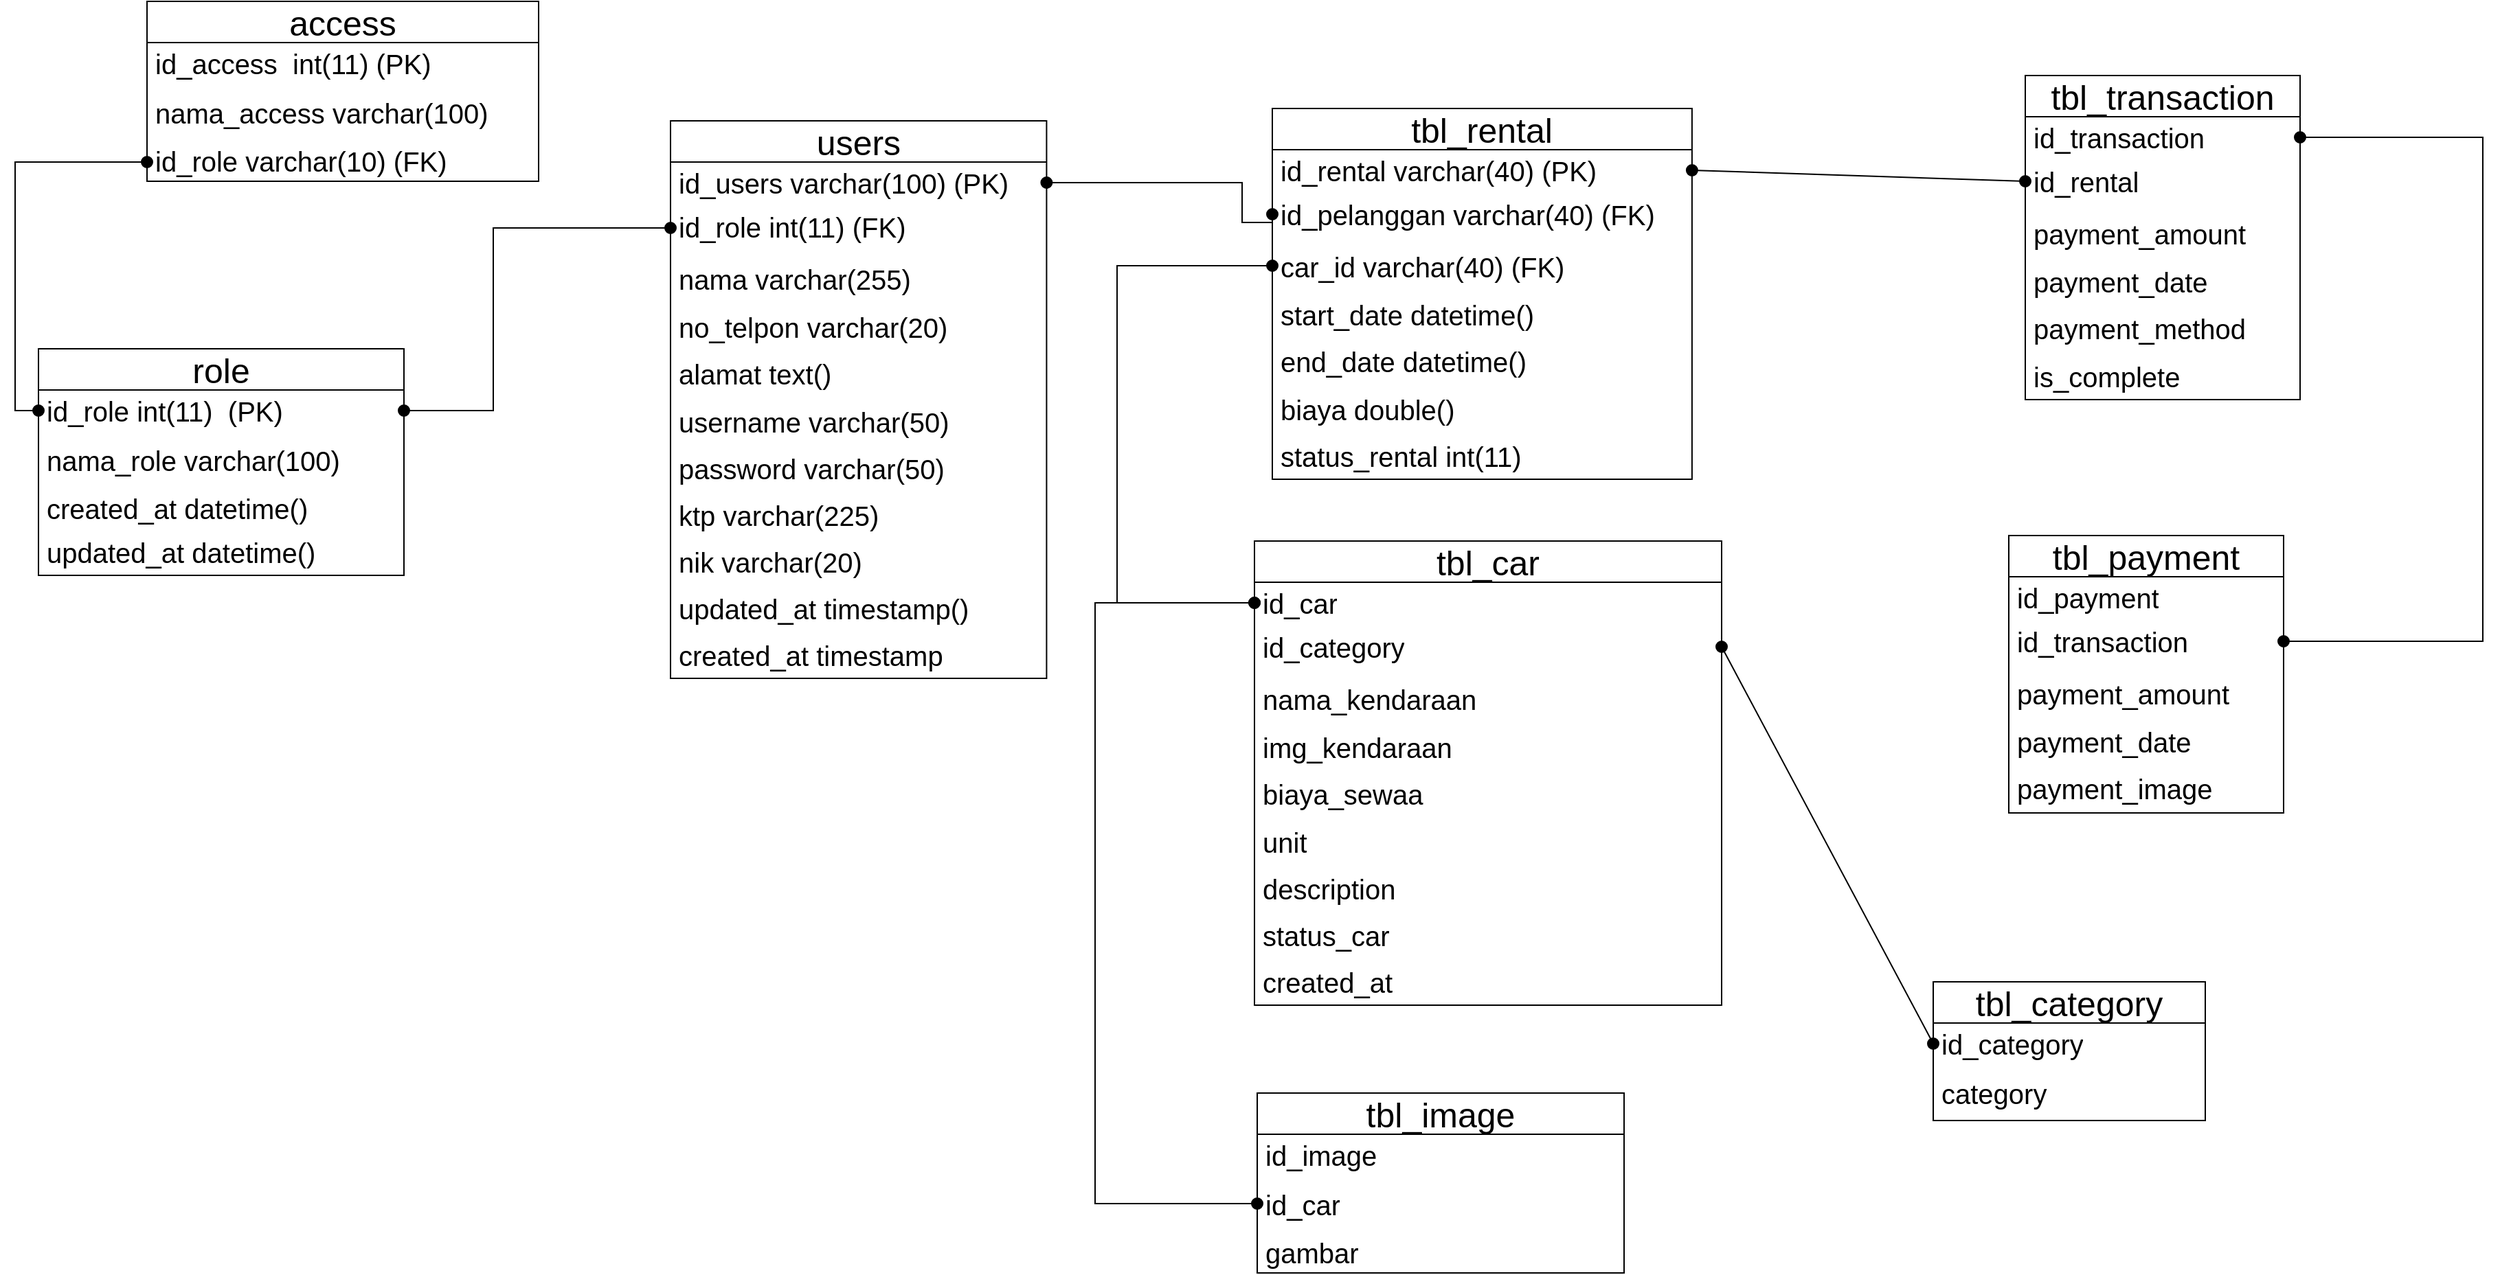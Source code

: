 <mxfile version="22.0.8" type="github">
  <diagram name="Halaman-1" id="zZ9ojKijxVit2-5wEGta">
    <mxGraphModel dx="1946" dy="1451" grid="0" gridSize="10" guides="1" tooltips="1" connect="1" arrows="1" fold="1" page="0" pageScale="1" pageWidth="827" pageHeight="1169" math="0" shadow="0">
      <root>
        <mxCell id="0" />
        <mxCell id="1" parent="0" />
        <mxCell id="_-MDmTSXdZasQkjrf0pR-4" value="&lt;font style=&quot;font-size: 25px;&quot;&gt;access&lt;/font&gt;" style="swimlane;fontStyle=0;childLayout=stackLayout;horizontal=1;startSize=30;horizontalStack=0;resizeParent=1;resizeParentMax=0;resizeLast=0;collapsible=1;marginBottom=0;whiteSpace=wrap;html=1;fontSize=16;" parent="1" vertex="1">
          <mxGeometry x="-253" y="-84" width="285" height="131" as="geometry" />
        </mxCell>
        <mxCell id="_-MDmTSXdZasQkjrf0pR-5" value="&lt;font style=&quot;font-size: 20px;&quot;&gt;&lt;font style=&quot;font-size: 20px;&quot;&gt;id_acc&lt;/font&gt;ess&amp;nbsp; int(11) (PK)&lt;/font&gt;" style="text;strokeColor=none;fillColor=none;align=left;verticalAlign=middle;spacingLeft=4;spacingRight=4;overflow=hidden;points=[[0,0.5],[1,0.5]];portConstraint=eastwest;rotatable=0;whiteSpace=wrap;html=1;fontSize=16;" parent="_-MDmTSXdZasQkjrf0pR-4" vertex="1">
          <mxGeometry y="30" width="285" height="30" as="geometry" />
        </mxCell>
        <mxCell id="_-MDmTSXdZasQkjrf0pR-6" value="&lt;font style=&quot;font-size: 20px;&quot;&gt;nama_access varchar(100)&lt;/font&gt;" style="text;strokeColor=none;fillColor=none;align=left;verticalAlign=middle;spacingLeft=4;spacingRight=4;overflow=hidden;points=[[0,0.5],[1,0.5]];portConstraint=eastwest;rotatable=0;whiteSpace=wrap;html=1;fontSize=16;" parent="_-MDmTSXdZasQkjrf0pR-4" vertex="1">
          <mxGeometry y="60" width="285" height="41" as="geometry" />
        </mxCell>
        <mxCell id="_-MDmTSXdZasQkjrf0pR-7" value="&lt;font style=&quot;font-size: 20px;&quot;&gt;id_role varchar(10) (FK)&lt;/font&gt;" style="text;strokeColor=none;fillColor=none;align=left;verticalAlign=middle;spacingLeft=4;spacingRight=4;overflow=hidden;points=[[0,0.5],[1,0.5]];portConstraint=eastwest;rotatable=0;whiteSpace=wrap;html=1;fontSize=16;" parent="_-MDmTSXdZasQkjrf0pR-4" vertex="1">
          <mxGeometry y="101" width="285" height="30" as="geometry" />
        </mxCell>
        <mxCell id="_-MDmTSXdZasQkjrf0pR-8" value="&lt;font style=&quot;font-size: 25px;&quot;&gt;role&lt;/font&gt;" style="swimlane;fontStyle=0;childLayout=stackLayout;horizontal=1;startSize=30;horizontalStack=0;resizeParent=1;resizeParentMax=0;resizeLast=0;collapsible=1;marginBottom=0;whiteSpace=wrap;html=1;fontSize=16;" parent="1" vertex="1">
          <mxGeometry x="-332" y="169" width="266" height="165" as="geometry" />
        </mxCell>
        <mxCell id="_-MDmTSXdZasQkjrf0pR-9" value="&lt;font style=&quot;font-size: 20px;&quot;&gt;&lt;font style=&quot;font-size: 20px;&quot;&gt;id_role int(11)&amp;nbsp; (PK)&lt;/font&gt;&lt;/font&gt;" style="text;strokeColor=none;fillColor=none;align=left;verticalAlign=middle;spacingLeft=4;spacingRight=4;overflow=hidden;points=[[0,0.5],[1,0.5]];portConstraint=eastwest;rotatable=0;whiteSpace=wrap;html=1;fontSize=16;" parent="_-MDmTSXdZasQkjrf0pR-8" vertex="1">
          <mxGeometry y="30" width="266" height="30" as="geometry" />
        </mxCell>
        <mxCell id="_-MDmTSXdZasQkjrf0pR-10" value="&lt;font style=&quot;font-size: 20px;&quot;&gt;nama_role varchar(100)&amp;nbsp;&lt;/font&gt;" style="text;strokeColor=none;fillColor=none;align=left;verticalAlign=middle;spacingLeft=4;spacingRight=4;overflow=hidden;points=[[0,0.5],[1,0.5]];portConstraint=eastwest;rotatable=0;whiteSpace=wrap;html=1;fontSize=16;" parent="_-MDmTSXdZasQkjrf0pR-8" vertex="1">
          <mxGeometry y="60" width="266" height="41" as="geometry" />
        </mxCell>
        <mxCell id="_-MDmTSXdZasQkjrf0pR-12" value="&lt;font style=&quot;font-size: 20px;&quot;&gt;created_at datetime()&lt;/font&gt;" style="text;strokeColor=none;fillColor=none;align=left;verticalAlign=middle;spacingLeft=4;spacingRight=4;overflow=hidden;points=[[0,0.5],[1,0.5]];portConstraint=eastwest;rotatable=0;whiteSpace=wrap;html=1;fontSize=16;" parent="_-MDmTSXdZasQkjrf0pR-8" vertex="1">
          <mxGeometry y="101" width="266" height="30" as="geometry" />
        </mxCell>
        <mxCell id="_-MDmTSXdZasQkjrf0pR-11" value="&lt;font style=&quot;font-size: 20px;&quot;&gt;updated_at datetime()&lt;/font&gt;" style="text;strokeColor=none;fillColor=none;align=left;verticalAlign=middle;spacingLeft=4;spacingRight=4;overflow=hidden;points=[[0,0.5],[1,0.5]];portConstraint=eastwest;rotatable=0;whiteSpace=wrap;html=1;fontSize=16;" parent="_-MDmTSXdZasQkjrf0pR-8" vertex="1">
          <mxGeometry y="131" width="266" height="34" as="geometry" />
        </mxCell>
        <mxCell id="_-MDmTSXdZasQkjrf0pR-13" value="&lt;font style=&quot;font-size: 25px;&quot;&gt;users&lt;/font&gt;" style="swimlane;fontStyle=0;childLayout=stackLayout;horizontal=1;startSize=30;horizontalStack=0;resizeParent=1;resizeParentMax=0;resizeLast=0;collapsible=1;marginBottom=0;whiteSpace=wrap;html=1;fontSize=16;" parent="1" vertex="1">
          <mxGeometry x="128" y="3" width="273.7" height="406" as="geometry" />
        </mxCell>
        <mxCell id="_-MDmTSXdZasQkjrf0pR-14" value="&lt;font style=&quot;font-size: 20px;&quot;&gt;&lt;font style=&quot;font-size: 20px;&quot;&gt;id_users varchar(100) (PK)&lt;/font&gt;&lt;/font&gt;" style="text;strokeColor=none;fillColor=none;align=left;verticalAlign=middle;spacingLeft=4;spacingRight=4;overflow=hidden;points=[[0,0.5],[1,0.5]];portConstraint=eastwest;rotatable=0;whiteSpace=wrap;html=1;fontSize=16;" parent="_-MDmTSXdZasQkjrf0pR-13" vertex="1">
          <mxGeometry y="30" width="273.7" height="30" as="geometry" />
        </mxCell>
        <mxCell id="_-MDmTSXdZasQkjrf0pR-23" value="&lt;font style=&quot;font-size: 20px;&quot;&gt;id_role int(11) (FK)&lt;/font&gt;" style="text;strokeColor=none;fillColor=none;align=left;verticalAlign=middle;spacingLeft=4;spacingRight=4;overflow=hidden;points=[[0,0.5],[1,0.5]];portConstraint=eastwest;rotatable=0;whiteSpace=wrap;html=1;fontSize=16;" parent="_-MDmTSXdZasQkjrf0pR-13" vertex="1">
          <mxGeometry y="60" width="273.7" height="34" as="geometry" />
        </mxCell>
        <mxCell id="_-MDmTSXdZasQkjrf0pR-15" value="&lt;font style=&quot;font-size: 20px;&quot;&gt;nama varchar(255)&lt;/font&gt;" style="text;strokeColor=none;fillColor=none;align=left;verticalAlign=middle;spacingLeft=4;spacingRight=4;overflow=hidden;points=[[0,0.5],[1,0.5]];portConstraint=eastwest;rotatable=0;whiteSpace=wrap;html=1;fontSize=16;" parent="_-MDmTSXdZasQkjrf0pR-13" vertex="1">
          <mxGeometry y="94" width="273.7" height="41" as="geometry" />
        </mxCell>
        <mxCell id="_-MDmTSXdZasQkjrf0pR-16" value="&lt;font style=&quot;font-size: 20px;&quot;&gt;no_telpon varchar(20)&lt;/font&gt;" style="text;strokeColor=none;fillColor=none;align=left;verticalAlign=middle;spacingLeft=4;spacingRight=4;overflow=hidden;points=[[0,0.5],[1,0.5]];portConstraint=eastwest;rotatable=0;whiteSpace=wrap;html=1;fontSize=16;" parent="_-MDmTSXdZasQkjrf0pR-13" vertex="1">
          <mxGeometry y="135" width="273.7" height="30" as="geometry" />
        </mxCell>
        <mxCell id="_-MDmTSXdZasQkjrf0pR-17" value="&lt;font style=&quot;font-size: 20px;&quot;&gt;alamat text()&lt;/font&gt;" style="text;strokeColor=none;fillColor=none;align=left;verticalAlign=middle;spacingLeft=4;spacingRight=4;overflow=hidden;points=[[0,0.5],[1,0.5]];portConstraint=eastwest;rotatable=0;whiteSpace=wrap;html=1;fontSize=16;" parent="_-MDmTSXdZasQkjrf0pR-13" vertex="1">
          <mxGeometry y="165" width="273.7" height="37" as="geometry" />
        </mxCell>
        <mxCell id="_-MDmTSXdZasQkjrf0pR-18" value="&lt;font style=&quot;font-size: 20px;&quot;&gt;username varchar(50)&lt;/font&gt;" style="text;strokeColor=none;fillColor=none;align=left;verticalAlign=middle;spacingLeft=4;spacingRight=4;overflow=hidden;points=[[0,0.5],[1,0.5]];portConstraint=eastwest;rotatable=0;whiteSpace=wrap;html=1;fontSize=16;" parent="_-MDmTSXdZasQkjrf0pR-13" vertex="1">
          <mxGeometry y="202" width="273.7" height="34" as="geometry" />
        </mxCell>
        <mxCell id="_-MDmTSXdZasQkjrf0pR-19" value="&lt;font style=&quot;font-size: 20px;&quot;&gt;password varchar(50)&lt;/font&gt;" style="text;strokeColor=none;fillColor=none;align=left;verticalAlign=middle;spacingLeft=4;spacingRight=4;overflow=hidden;points=[[0,0.5],[1,0.5]];portConstraint=eastwest;rotatable=0;whiteSpace=wrap;html=1;fontSize=16;" parent="_-MDmTSXdZasQkjrf0pR-13" vertex="1">
          <mxGeometry y="236" width="273.7" height="34" as="geometry" />
        </mxCell>
        <mxCell id="_-MDmTSXdZasQkjrf0pR-20" value="&lt;font style=&quot;font-size: 20px;&quot;&gt;ktp varchar(225)&lt;/font&gt;" style="text;strokeColor=none;fillColor=none;align=left;verticalAlign=middle;spacingLeft=4;spacingRight=4;overflow=hidden;points=[[0,0.5],[1,0.5]];portConstraint=eastwest;rotatable=0;whiteSpace=wrap;html=1;fontSize=16;" parent="_-MDmTSXdZasQkjrf0pR-13" vertex="1">
          <mxGeometry y="270" width="273.7" height="34" as="geometry" />
        </mxCell>
        <mxCell id="_-MDmTSXdZasQkjrf0pR-21" value="&lt;font style=&quot;font-size: 20px;&quot;&gt;nik varchar(20)&lt;/font&gt;" style="text;strokeColor=none;fillColor=none;align=left;verticalAlign=middle;spacingLeft=4;spacingRight=4;overflow=hidden;points=[[0,0.5],[1,0.5]];portConstraint=eastwest;rotatable=0;whiteSpace=wrap;html=1;fontSize=16;" parent="_-MDmTSXdZasQkjrf0pR-13" vertex="1">
          <mxGeometry y="304" width="273.7" height="34" as="geometry" />
        </mxCell>
        <mxCell id="_-MDmTSXdZasQkjrf0pR-22" value="&lt;font style=&quot;font-size: 20px;&quot;&gt;updated_at timestamp()&lt;/font&gt;" style="text;strokeColor=none;fillColor=none;align=left;verticalAlign=middle;spacingLeft=4;spacingRight=4;overflow=hidden;points=[[0,0.5],[1,0.5]];portConstraint=eastwest;rotatable=0;whiteSpace=wrap;html=1;fontSize=16;" parent="_-MDmTSXdZasQkjrf0pR-13" vertex="1">
          <mxGeometry y="338" width="273.7" height="34" as="geometry" />
        </mxCell>
        <mxCell id="_-MDmTSXdZasQkjrf0pR-24" value="&lt;font style=&quot;font-size: 20px;&quot;&gt;created_at timestamp&lt;/font&gt;" style="text;strokeColor=none;fillColor=none;align=left;verticalAlign=middle;spacingLeft=4;spacingRight=4;overflow=hidden;points=[[0,0.5],[1,0.5]];portConstraint=eastwest;rotatable=0;whiteSpace=wrap;html=1;fontSize=16;" parent="_-MDmTSXdZasQkjrf0pR-13" vertex="1">
          <mxGeometry y="372" width="273.7" height="34" as="geometry" />
        </mxCell>
        <mxCell id="_-MDmTSXdZasQkjrf0pR-32" value="" style="edgeStyle=segmentEdgeStyle;endArrow=oval;html=1;curved=0;rounded=0;endSize=8;startSize=8;fontSize=12;entryX=0;entryY=0.5;entryDx=0;entryDy=0;exitX=0;exitY=0.5;exitDx=0;exitDy=0;endFill=1;startArrow=oval;startFill=1;" parent="1" source="_-MDmTSXdZasQkjrf0pR-9" target="_-MDmTSXdZasQkjrf0pR-7" edge="1">
          <mxGeometry width="50" height="50" relative="1" as="geometry">
            <mxPoint x="-423" y="56" as="sourcePoint" />
            <mxPoint x="-373" y="6" as="targetPoint" />
            <Array as="points">
              <mxPoint x="-349" y="214" />
              <mxPoint x="-349" y="33" />
            </Array>
          </mxGeometry>
        </mxCell>
        <mxCell id="_-MDmTSXdZasQkjrf0pR-35" value="" style="edgeStyle=segmentEdgeStyle;endArrow=oval;html=1;curved=0;rounded=0;endSize=8;startSize=8;fontSize=12;entryX=0;entryY=0.5;entryDx=0;entryDy=0;exitX=1;exitY=0.5;exitDx=0;exitDy=0;endFill=1;startArrow=oval;startFill=1;" parent="1" source="_-MDmTSXdZasQkjrf0pR-9" target="_-MDmTSXdZasQkjrf0pR-23" edge="1">
          <mxGeometry width="50" height="50" relative="1" as="geometry">
            <mxPoint x="81" y="227" as="sourcePoint" />
            <mxPoint x="95" y="46" as="targetPoint" />
            <Array as="points">
              <mxPoint x="-1" y="214" />
              <mxPoint x="-1" y="81" />
            </Array>
          </mxGeometry>
        </mxCell>
        <mxCell id="_-MDmTSXdZasQkjrf0pR-36" value="&lt;font style=&quot;font-size: 25px;&quot;&gt;tbl_rental&lt;/font&gt;" style="swimlane;fontStyle=0;childLayout=stackLayout;horizontal=1;startSize=30;horizontalStack=0;resizeParent=1;resizeParentMax=0;resizeLast=0;collapsible=1;marginBottom=0;whiteSpace=wrap;html=1;fontSize=16;" parent="1" vertex="1">
          <mxGeometry x="566" y="-6" width="305.45" height="270" as="geometry" />
        </mxCell>
        <mxCell id="_-MDmTSXdZasQkjrf0pR-37" value="&lt;font style=&quot;font-size: 20px;&quot;&gt;&lt;font style=&quot;font-size: 20px;&quot;&gt;id_rental varchar(40) (PK)&lt;/font&gt;&lt;/font&gt;" style="text;strokeColor=none;fillColor=none;align=left;verticalAlign=middle;spacingLeft=4;spacingRight=4;overflow=hidden;points=[[0,0.5],[1,0.5]];portConstraint=eastwest;rotatable=0;whiteSpace=wrap;html=1;fontSize=16;" parent="_-MDmTSXdZasQkjrf0pR-36" vertex="1">
          <mxGeometry y="30" width="305.45" height="30" as="geometry" />
        </mxCell>
        <mxCell id="_-MDmTSXdZasQkjrf0pR-38" value="&lt;font style=&quot;font-size: 20px;&quot;&gt;id_pelanggan varchar(40) (FK)&lt;/font&gt;" style="text;strokeColor=none;fillColor=none;align=left;verticalAlign=middle;spacingLeft=4;spacingRight=4;overflow=hidden;points=[[0,0.5],[1,0.5]];portConstraint=eastwest;rotatable=0;whiteSpace=wrap;html=1;fontSize=16;" parent="_-MDmTSXdZasQkjrf0pR-36" vertex="1">
          <mxGeometry y="60" width="305.45" height="34" as="geometry" />
        </mxCell>
        <mxCell id="_-MDmTSXdZasQkjrf0pR-39" value="&lt;font style=&quot;font-size: 20px;&quot;&gt;car_id varchar(40) (FK)&lt;/font&gt;" style="text;strokeColor=none;fillColor=none;align=left;verticalAlign=middle;spacingLeft=4;spacingRight=4;overflow=hidden;points=[[0,0.5],[1,0.5]];portConstraint=eastwest;rotatable=0;whiteSpace=wrap;html=1;fontSize=16;" parent="_-MDmTSXdZasQkjrf0pR-36" vertex="1">
          <mxGeometry y="94" width="305.45" height="41" as="geometry" />
        </mxCell>
        <mxCell id="_-MDmTSXdZasQkjrf0pR-40" value="&lt;font style=&quot;font-size: 20px;&quot;&gt;start_date datetime()&lt;/font&gt;" style="text;strokeColor=none;fillColor=none;align=left;verticalAlign=middle;spacingLeft=4;spacingRight=4;overflow=hidden;points=[[0,0.5],[1,0.5]];portConstraint=eastwest;rotatable=0;whiteSpace=wrap;html=1;fontSize=16;" parent="_-MDmTSXdZasQkjrf0pR-36" vertex="1">
          <mxGeometry y="135" width="305.45" height="30" as="geometry" />
        </mxCell>
        <mxCell id="_-MDmTSXdZasQkjrf0pR-41" value="&lt;font style=&quot;font-size: 20px;&quot;&gt;end_date datetime()&lt;/font&gt;" style="text;strokeColor=none;fillColor=none;align=left;verticalAlign=middle;spacingLeft=4;spacingRight=4;overflow=hidden;points=[[0,0.5],[1,0.5]];portConstraint=eastwest;rotatable=0;whiteSpace=wrap;html=1;fontSize=16;" parent="_-MDmTSXdZasQkjrf0pR-36" vertex="1">
          <mxGeometry y="165" width="305.45" height="37" as="geometry" />
        </mxCell>
        <mxCell id="_-MDmTSXdZasQkjrf0pR-42" value="&lt;font style=&quot;font-size: 20px;&quot;&gt;biaya double()&lt;/font&gt;" style="text;strokeColor=none;fillColor=none;align=left;verticalAlign=middle;spacingLeft=4;spacingRight=4;overflow=hidden;points=[[0,0.5],[1,0.5]];portConstraint=eastwest;rotatable=0;whiteSpace=wrap;html=1;fontSize=16;" parent="_-MDmTSXdZasQkjrf0pR-36" vertex="1">
          <mxGeometry y="202" width="305.45" height="34" as="geometry" />
        </mxCell>
        <mxCell id="_-MDmTSXdZasQkjrf0pR-43" value="&lt;font style=&quot;font-size: 20px;&quot;&gt;status_rental int(11)&lt;/font&gt;" style="text;strokeColor=none;fillColor=none;align=left;verticalAlign=middle;spacingLeft=4;spacingRight=4;overflow=hidden;points=[[0,0.5],[1,0.5]];portConstraint=eastwest;rotatable=0;whiteSpace=wrap;html=1;fontSize=16;" parent="_-MDmTSXdZasQkjrf0pR-36" vertex="1">
          <mxGeometry y="236" width="305.45" height="34" as="geometry" />
        </mxCell>
        <mxCell id="_-MDmTSXdZasQkjrf0pR-48" value="" style="edgeStyle=segmentEdgeStyle;endArrow=oval;html=1;curved=0;rounded=0;endSize=8;startSize=8;fontSize=12;entryX=0;entryY=0.5;entryDx=0;entryDy=0;exitX=1;exitY=0.5;exitDx=0;exitDy=0;endFill=1;startArrow=oval;startFill=1;" parent="1" source="_-MDmTSXdZasQkjrf0pR-14" target="_-MDmTSXdZasQkjrf0pR-38" edge="1">
          <mxGeometry width="50" height="50" relative="1" as="geometry">
            <mxPoint x="370" y="110" as="sourcePoint" />
            <mxPoint x="529" y="-23" as="targetPoint" />
            <Array as="points">
              <mxPoint x="544" y="48" />
              <mxPoint x="544" y="77" />
            </Array>
          </mxGeometry>
        </mxCell>
        <mxCell id="_-MDmTSXdZasQkjrf0pR-49" value="&lt;font style=&quot;font-size: 25px;&quot;&gt;tbl_transaction&lt;/font&gt;" style="swimlane;fontStyle=0;childLayout=stackLayout;horizontal=1;startSize=30;horizontalStack=0;resizeParent=1;resizeParentMax=0;resizeLast=0;collapsible=1;marginBottom=0;whiteSpace=wrap;html=1;fontSize=16;" parent="1" vertex="1">
          <mxGeometry x="1114" y="-30" width="200" height="236" as="geometry" />
        </mxCell>
        <mxCell id="_-MDmTSXdZasQkjrf0pR-50" value="&lt;font style=&quot;font-size: 20px;&quot;&gt;&lt;font style=&quot;font-size: 20px;&quot;&gt;id_transaction&lt;/font&gt;&lt;/font&gt;" style="text;strokeColor=none;fillColor=none;align=left;verticalAlign=middle;spacingLeft=4;spacingRight=4;overflow=hidden;points=[[0,0.5],[1,0.5]];portConstraint=eastwest;rotatable=0;whiteSpace=wrap;html=1;fontSize=16;" parent="_-MDmTSXdZasQkjrf0pR-49" vertex="1">
          <mxGeometry y="30" width="200" height="30" as="geometry" />
        </mxCell>
        <mxCell id="_-MDmTSXdZasQkjrf0pR-51" value="&lt;font style=&quot;font-size: 20px;&quot;&gt;id_rental&lt;/font&gt;" style="text;strokeColor=none;fillColor=none;align=left;verticalAlign=middle;spacingLeft=4;spacingRight=4;overflow=hidden;points=[[0,0.5],[1,0.5]];portConstraint=eastwest;rotatable=0;whiteSpace=wrap;html=1;fontSize=16;" parent="_-MDmTSXdZasQkjrf0pR-49" vertex="1">
          <mxGeometry y="60" width="200" height="34" as="geometry" />
        </mxCell>
        <mxCell id="_-MDmTSXdZasQkjrf0pR-52" value="&lt;font style=&quot;font-size: 20px;&quot;&gt;payment_amount&lt;/font&gt;" style="text;strokeColor=none;fillColor=none;align=left;verticalAlign=middle;spacingLeft=4;spacingRight=4;overflow=hidden;points=[[0,0.5],[1,0.5]];portConstraint=eastwest;rotatable=0;whiteSpace=wrap;html=1;fontSize=16;" parent="_-MDmTSXdZasQkjrf0pR-49" vertex="1">
          <mxGeometry y="94" width="200" height="41" as="geometry" />
        </mxCell>
        <mxCell id="_-MDmTSXdZasQkjrf0pR-53" value="&lt;font style=&quot;font-size: 20px;&quot;&gt;payment_date&lt;/font&gt;" style="text;strokeColor=none;fillColor=none;align=left;verticalAlign=middle;spacingLeft=4;spacingRight=4;overflow=hidden;points=[[0,0.5],[1,0.5]];portConstraint=eastwest;rotatable=0;whiteSpace=wrap;html=1;fontSize=16;" parent="_-MDmTSXdZasQkjrf0pR-49" vertex="1">
          <mxGeometry y="135" width="200" height="30" as="geometry" />
        </mxCell>
        <mxCell id="_-MDmTSXdZasQkjrf0pR-54" value="&lt;font style=&quot;font-size: 20px;&quot;&gt;payment_method&lt;/font&gt;" style="text;strokeColor=none;fillColor=none;align=left;verticalAlign=middle;spacingLeft=4;spacingRight=4;overflow=hidden;points=[[0,0.5],[1,0.5]];portConstraint=eastwest;rotatable=0;whiteSpace=wrap;html=1;fontSize=16;" parent="_-MDmTSXdZasQkjrf0pR-49" vertex="1">
          <mxGeometry y="165" width="200" height="37" as="geometry" />
        </mxCell>
        <mxCell id="_-MDmTSXdZasQkjrf0pR-55" value="&lt;font style=&quot;font-size: 20px;&quot;&gt;is_complete&lt;/font&gt;" style="text;strokeColor=none;fillColor=none;align=left;verticalAlign=middle;spacingLeft=4;spacingRight=4;overflow=hidden;points=[[0,0.5],[1,0.5]];portConstraint=eastwest;rotatable=0;whiteSpace=wrap;html=1;fontSize=16;" parent="_-MDmTSXdZasQkjrf0pR-49" vertex="1">
          <mxGeometry y="202" width="200" height="34" as="geometry" />
        </mxCell>
        <mxCell id="_-MDmTSXdZasQkjrf0pR-62" style="edgeStyle=none;curved=1;rounded=0;orthogonalLoop=1;jettySize=auto;html=1;exitX=1;exitY=0.5;exitDx=0;exitDy=0;entryX=0;entryY=0.5;entryDx=0;entryDy=0;fontSize=12;startSize=8;endSize=8;endArrow=oval;endFill=1;startArrow=oval;startFill=1;" parent="1" source="_-MDmTSXdZasQkjrf0pR-37" target="_-MDmTSXdZasQkjrf0pR-51" edge="1">
          <mxGeometry relative="1" as="geometry" />
        </mxCell>
        <mxCell id="_-MDmTSXdZasQkjrf0pR-63" value="&lt;font style=&quot;font-size: 25px;&quot;&gt;tbl_payment&lt;/font&gt;" style="swimlane;fontStyle=0;childLayout=stackLayout;horizontal=1;startSize=30;horizontalStack=0;resizeParent=1;resizeParentMax=0;resizeLast=0;collapsible=1;marginBottom=0;whiteSpace=wrap;html=1;fontSize=16;" parent="1" vertex="1">
          <mxGeometry x="1102" y="305" width="200" height="202" as="geometry" />
        </mxCell>
        <mxCell id="_-MDmTSXdZasQkjrf0pR-64" value="&lt;font style=&quot;font-size: 20px;&quot;&gt;&lt;font style=&quot;font-size: 20px;&quot;&gt;id_payment&lt;/font&gt;&lt;/font&gt;" style="text;strokeColor=none;fillColor=none;align=left;verticalAlign=middle;spacingLeft=4;spacingRight=4;overflow=hidden;points=[[0,0.5],[1,0.5]];portConstraint=eastwest;rotatable=0;whiteSpace=wrap;html=1;fontSize=16;" parent="_-MDmTSXdZasQkjrf0pR-63" vertex="1">
          <mxGeometry y="30" width="200" height="30" as="geometry" />
        </mxCell>
        <mxCell id="_-MDmTSXdZasQkjrf0pR-65" value="&lt;font style=&quot;font-size: 20px;&quot;&gt;id_transaction&lt;/font&gt;" style="text;strokeColor=none;fillColor=none;align=left;verticalAlign=middle;spacingLeft=4;spacingRight=4;overflow=hidden;points=[[0,0.5],[1,0.5]];portConstraint=eastwest;rotatable=0;whiteSpace=wrap;html=1;fontSize=16;" parent="_-MDmTSXdZasQkjrf0pR-63" vertex="1">
          <mxGeometry y="60" width="200" height="34" as="geometry" />
        </mxCell>
        <mxCell id="_-MDmTSXdZasQkjrf0pR-66" value="&lt;font style=&quot;font-size: 20px;&quot;&gt;payment_amount&lt;/font&gt;" style="text;strokeColor=none;fillColor=none;align=left;verticalAlign=middle;spacingLeft=4;spacingRight=4;overflow=hidden;points=[[0,0.5],[1,0.5]];portConstraint=eastwest;rotatable=0;whiteSpace=wrap;html=1;fontSize=16;" parent="_-MDmTSXdZasQkjrf0pR-63" vertex="1">
          <mxGeometry y="94" width="200" height="41" as="geometry" />
        </mxCell>
        <mxCell id="_-MDmTSXdZasQkjrf0pR-67" value="&lt;font style=&quot;font-size: 20px;&quot;&gt;payment_date&lt;/font&gt;" style="text;strokeColor=none;fillColor=none;align=left;verticalAlign=middle;spacingLeft=4;spacingRight=4;overflow=hidden;points=[[0,0.5],[1,0.5]];portConstraint=eastwest;rotatable=0;whiteSpace=wrap;html=1;fontSize=16;" parent="_-MDmTSXdZasQkjrf0pR-63" vertex="1">
          <mxGeometry y="135" width="200" height="30" as="geometry" />
        </mxCell>
        <mxCell id="_-MDmTSXdZasQkjrf0pR-68" value="&lt;font style=&quot;font-size: 20px;&quot;&gt;payment_image&lt;/font&gt;" style="text;strokeColor=none;fillColor=none;align=left;verticalAlign=middle;spacingLeft=4;spacingRight=4;overflow=hidden;points=[[0,0.5],[1,0.5]];portConstraint=eastwest;rotatable=0;whiteSpace=wrap;html=1;fontSize=16;" parent="_-MDmTSXdZasQkjrf0pR-63" vertex="1">
          <mxGeometry y="165" width="200" height="37" as="geometry" />
        </mxCell>
        <mxCell id="_-MDmTSXdZasQkjrf0pR-70" value="" style="edgeStyle=segmentEdgeStyle;endArrow=oval;html=1;curved=0;rounded=0;endSize=8;startSize=8;fontSize=12;entryX=1;entryY=0.5;entryDx=0;entryDy=0;exitX=1;exitY=0.5;exitDx=0;exitDy=0;endFill=1;startArrow=oval;startFill=1;" parent="1" source="_-MDmTSXdZasQkjrf0pR-65" target="_-MDmTSXdZasQkjrf0pR-50" edge="1">
          <mxGeometry width="50" height="50" relative="1" as="geometry">
            <mxPoint x="1483" y="262" as="sourcePoint" />
            <mxPoint x="1497" y="81" as="targetPoint" />
            <Array as="points">
              <mxPoint x="1447" y="382" />
              <mxPoint x="1447" y="15" />
            </Array>
          </mxGeometry>
        </mxCell>
        <mxCell id="_-MDmTSXdZasQkjrf0pR-71" value="&lt;font style=&quot;font-size: 25px;&quot;&gt;tbl_car&lt;/font&gt;" style="swimlane;fontStyle=0;childLayout=stackLayout;horizontal=1;startSize=30;horizontalStack=0;resizeParent=1;resizeParentMax=0;resizeLast=0;collapsible=1;marginBottom=0;whiteSpace=wrap;html=1;fontSize=16;" parent="1" vertex="1">
          <mxGeometry x="553" y="309" width="340" height="338" as="geometry" />
        </mxCell>
        <mxCell id="_-MDmTSXdZasQkjrf0pR-72" value="&lt;font style=&quot;font-size: 20px;&quot;&gt;&lt;font style=&quot;font-size: 20px;&quot;&gt;id_car&lt;/font&gt;&lt;/font&gt;" style="text;strokeColor=none;fillColor=none;align=left;verticalAlign=middle;spacingLeft=4;spacingRight=4;overflow=hidden;points=[[0,0.5],[1,0.5]];portConstraint=eastwest;rotatable=0;whiteSpace=wrap;html=1;fontSize=16;" parent="_-MDmTSXdZasQkjrf0pR-71" vertex="1">
          <mxGeometry y="30" width="340" height="30" as="geometry" />
        </mxCell>
        <mxCell id="_-MDmTSXdZasQkjrf0pR-73" value="&lt;font style=&quot;font-size: 20px;&quot;&gt;id_category&lt;/font&gt;" style="text;strokeColor=none;fillColor=none;align=left;verticalAlign=middle;spacingLeft=4;spacingRight=4;overflow=hidden;points=[[0,0.5],[1,0.5]];portConstraint=eastwest;rotatable=0;whiteSpace=wrap;html=1;fontSize=16;" parent="_-MDmTSXdZasQkjrf0pR-71" vertex="1">
          <mxGeometry y="60" width="340" height="34" as="geometry" />
        </mxCell>
        <mxCell id="_-MDmTSXdZasQkjrf0pR-74" value="&lt;font style=&quot;font-size: 20px;&quot;&gt;nama_kendaraan&lt;/font&gt;" style="text;strokeColor=none;fillColor=none;align=left;verticalAlign=middle;spacingLeft=4;spacingRight=4;overflow=hidden;points=[[0,0.5],[1,0.5]];portConstraint=eastwest;rotatable=0;whiteSpace=wrap;html=1;fontSize=16;" parent="_-MDmTSXdZasQkjrf0pR-71" vertex="1">
          <mxGeometry y="94" width="340" height="41" as="geometry" />
        </mxCell>
        <mxCell id="_-MDmTSXdZasQkjrf0pR-75" value="&lt;font style=&quot;font-size: 20px;&quot;&gt;img_kendaraan&lt;/font&gt;" style="text;strokeColor=none;fillColor=none;align=left;verticalAlign=middle;spacingLeft=4;spacingRight=4;overflow=hidden;points=[[0,0.5],[1,0.5]];portConstraint=eastwest;rotatable=0;whiteSpace=wrap;html=1;fontSize=16;" parent="_-MDmTSXdZasQkjrf0pR-71" vertex="1">
          <mxGeometry y="135" width="340" height="30" as="geometry" />
        </mxCell>
        <mxCell id="_-MDmTSXdZasQkjrf0pR-76" value="&lt;font style=&quot;font-size: 20px;&quot;&gt;biaya_sewaa&lt;/font&gt;" style="text;strokeColor=none;fillColor=none;align=left;verticalAlign=middle;spacingLeft=4;spacingRight=4;overflow=hidden;points=[[0,0.5],[1,0.5]];portConstraint=eastwest;rotatable=0;whiteSpace=wrap;html=1;fontSize=16;" parent="_-MDmTSXdZasQkjrf0pR-71" vertex="1">
          <mxGeometry y="165" width="340" height="37" as="geometry" />
        </mxCell>
        <mxCell id="_-MDmTSXdZasQkjrf0pR-77" value="&lt;font style=&quot;font-size: 20px;&quot;&gt;unit&lt;/font&gt;" style="text;strokeColor=none;fillColor=none;align=left;verticalAlign=middle;spacingLeft=4;spacingRight=4;overflow=hidden;points=[[0,0.5],[1,0.5]];portConstraint=eastwest;rotatable=0;whiteSpace=wrap;html=1;fontSize=16;" parent="_-MDmTSXdZasQkjrf0pR-71" vertex="1">
          <mxGeometry y="202" width="340" height="34" as="geometry" />
        </mxCell>
        <mxCell id="_-MDmTSXdZasQkjrf0pR-78" value="&lt;font style=&quot;font-size: 20px;&quot;&gt;description&lt;/font&gt;" style="text;strokeColor=none;fillColor=none;align=left;verticalAlign=middle;spacingLeft=4;spacingRight=4;overflow=hidden;points=[[0,0.5],[1,0.5]];portConstraint=eastwest;rotatable=0;whiteSpace=wrap;html=1;fontSize=16;" parent="_-MDmTSXdZasQkjrf0pR-71" vertex="1">
          <mxGeometry y="236" width="340" height="34" as="geometry" />
        </mxCell>
        <mxCell id="_-MDmTSXdZasQkjrf0pR-79" value="&lt;font style=&quot;font-size: 20px;&quot;&gt;status_car&lt;/font&gt;" style="text;strokeColor=none;fillColor=none;align=left;verticalAlign=middle;spacingLeft=4;spacingRight=4;overflow=hidden;points=[[0,0.5],[1,0.5]];portConstraint=eastwest;rotatable=0;whiteSpace=wrap;html=1;fontSize=16;" parent="_-MDmTSXdZasQkjrf0pR-71" vertex="1">
          <mxGeometry y="270" width="340" height="34" as="geometry" />
        </mxCell>
        <mxCell id="_-MDmTSXdZasQkjrf0pR-80" value="&lt;font style=&quot;font-size: 20px;&quot;&gt;created_at&lt;/font&gt;" style="text;strokeColor=none;fillColor=none;align=left;verticalAlign=middle;spacingLeft=4;spacingRight=4;overflow=hidden;points=[[0,0.5],[1,0.5]];portConstraint=eastwest;rotatable=0;whiteSpace=wrap;html=1;fontSize=16;" parent="_-MDmTSXdZasQkjrf0pR-71" vertex="1">
          <mxGeometry y="304" width="340" height="34" as="geometry" />
        </mxCell>
        <mxCell id="_-MDmTSXdZasQkjrf0pR-84" value="" style="edgeStyle=elbowEdgeStyle;elbow=horizontal;endArrow=oval;html=1;curved=0;rounded=0;endSize=8;startSize=8;fontSize=12;entryX=0;entryY=0.5;entryDx=0;entryDy=0;exitX=0;exitY=0.5;exitDx=0;exitDy=0;endFill=1;startArrow=oval;startFill=1;" parent="1" source="_-MDmTSXdZasQkjrf0pR-72" target="_-MDmTSXdZasQkjrf0pR-39" edge="1">
          <mxGeometry width="50" height="50" relative="1" as="geometry">
            <mxPoint x="445" y="264" as="sourcePoint" />
            <mxPoint x="495" y="214" as="targetPoint" />
            <Array as="points">
              <mxPoint x="453" y="230" />
            </Array>
          </mxGeometry>
        </mxCell>
        <mxCell id="_-MDmTSXdZasQkjrf0pR-85" value="&lt;font style=&quot;font-size: 25px;&quot;&gt;tbl_image&lt;/font&gt;" style="swimlane;fontStyle=0;childLayout=stackLayout;horizontal=1;startSize=30;horizontalStack=0;resizeParent=1;resizeParentMax=0;resizeLast=0;collapsible=1;marginBottom=0;whiteSpace=wrap;html=1;fontSize=16;" parent="1" vertex="1">
          <mxGeometry x="555" y="711" width="267" height="131" as="geometry" />
        </mxCell>
        <mxCell id="_-MDmTSXdZasQkjrf0pR-86" value="&lt;span style=&quot;font-size: 20px;&quot;&gt;id_image&lt;/span&gt;" style="text;strokeColor=none;fillColor=none;align=left;verticalAlign=middle;spacingLeft=4;spacingRight=4;overflow=hidden;points=[[0,0.5],[1,0.5]];portConstraint=eastwest;rotatable=0;whiteSpace=wrap;html=1;fontSize=16;" parent="_-MDmTSXdZasQkjrf0pR-85" vertex="1">
          <mxGeometry y="30" width="267" height="30" as="geometry" />
        </mxCell>
        <mxCell id="_-MDmTSXdZasQkjrf0pR-87" value="&lt;font style=&quot;font-size: 20px;&quot;&gt;id_car&lt;/font&gt;" style="text;strokeColor=none;fillColor=none;align=left;verticalAlign=middle;spacingLeft=4;spacingRight=4;overflow=hidden;points=[[0,0.5],[1,0.5]];portConstraint=eastwest;rotatable=0;whiteSpace=wrap;html=1;fontSize=16;" parent="_-MDmTSXdZasQkjrf0pR-85" vertex="1">
          <mxGeometry y="60" width="267" height="41" as="geometry" />
        </mxCell>
        <mxCell id="_-MDmTSXdZasQkjrf0pR-88" value="&lt;font style=&quot;font-size: 20px;&quot;&gt;gambar&lt;/font&gt;" style="text;strokeColor=none;fillColor=none;align=left;verticalAlign=middle;spacingLeft=4;spacingRight=4;overflow=hidden;points=[[0,0.5],[1,0.5]];portConstraint=eastwest;rotatable=0;whiteSpace=wrap;html=1;fontSize=16;" parent="_-MDmTSXdZasQkjrf0pR-85" vertex="1">
          <mxGeometry y="101" width="267" height="30" as="geometry" />
        </mxCell>
        <mxCell id="_-MDmTSXdZasQkjrf0pR-94" value="" style="edgeStyle=elbowEdgeStyle;elbow=horizontal;endArrow=oval;html=1;curved=0;rounded=0;endSize=8;startSize=8;fontSize=12;entryX=0;entryY=0.5;entryDx=0;entryDy=0;exitX=0;exitY=0.5;exitDx=0;exitDy=0;endFill=1;startArrow=oval;startFill=1;" parent="1" source="_-MDmTSXdZasQkjrf0pR-87" target="_-MDmTSXdZasQkjrf0pR-72" edge="1">
          <mxGeometry width="50" height="50" relative="1" as="geometry">
            <mxPoint x="537" y="680" as="sourcePoint" />
            <mxPoint x="537" y="408" as="targetPoint" />
            <Array as="points">
              <mxPoint x="437" y="551" />
            </Array>
          </mxGeometry>
        </mxCell>
        <mxCell id="_-MDmTSXdZasQkjrf0pR-95" value="&lt;font style=&quot;font-size: 25px;&quot;&gt;tbl_category&lt;/font&gt;" style="swimlane;fontStyle=0;childLayout=stackLayout;horizontal=1;startSize=30;horizontalStack=0;resizeParent=1;resizeParentMax=0;resizeLast=0;collapsible=1;marginBottom=0;whiteSpace=wrap;html=1;fontSize=16;" parent="1" vertex="1">
          <mxGeometry x="1047" y="630" width="198" height="101" as="geometry" />
        </mxCell>
        <mxCell id="_-MDmTSXdZasQkjrf0pR-96" value="&lt;span style=&quot;font-size: 20px;&quot;&gt;id_category&lt;/span&gt;" style="text;strokeColor=none;fillColor=none;align=left;verticalAlign=middle;spacingLeft=4;spacingRight=4;overflow=hidden;points=[[0,0.5],[1,0.5]];portConstraint=eastwest;rotatable=0;whiteSpace=wrap;html=1;fontSize=16;" parent="_-MDmTSXdZasQkjrf0pR-95" vertex="1">
          <mxGeometry y="30" width="198" height="30" as="geometry" />
        </mxCell>
        <mxCell id="_-MDmTSXdZasQkjrf0pR-97" value="&lt;font style=&quot;font-size: 20px;&quot;&gt;category&lt;/font&gt;" style="text;strokeColor=none;fillColor=none;align=left;verticalAlign=middle;spacingLeft=4;spacingRight=4;overflow=hidden;points=[[0,0.5],[1,0.5]];portConstraint=eastwest;rotatable=0;whiteSpace=wrap;html=1;fontSize=16;" parent="_-MDmTSXdZasQkjrf0pR-95" vertex="1">
          <mxGeometry y="60" width="198" height="41" as="geometry" />
        </mxCell>
        <mxCell id="_-MDmTSXdZasQkjrf0pR-99" style="edgeStyle=none;curved=1;rounded=0;orthogonalLoop=1;jettySize=auto;html=1;exitX=0;exitY=0.5;exitDx=0;exitDy=0;entryX=1;entryY=0.5;entryDx=0;entryDy=0;fontSize=12;startSize=8;endSize=8;endArrow=oval;endFill=1;startArrow=oval;startFill=1;" parent="1" source="_-MDmTSXdZasQkjrf0pR-96" target="_-MDmTSXdZasQkjrf0pR-73" edge="1">
          <mxGeometry relative="1" as="geometry">
            <mxPoint x="921" y="372" as="targetPoint" />
          </mxGeometry>
        </mxCell>
      </root>
    </mxGraphModel>
  </diagram>
</mxfile>
